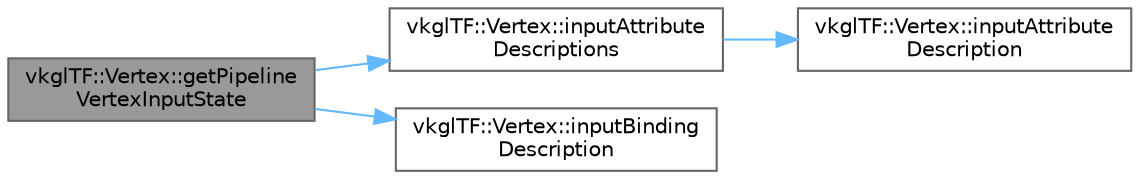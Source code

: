 digraph "vkglTF::Vertex::getPipelineVertexInputState"
{
 // LATEX_PDF_SIZE
  bgcolor="transparent";
  edge [fontname=Helvetica,fontsize=10,labelfontname=Helvetica,labelfontsize=10];
  node [fontname=Helvetica,fontsize=10,shape=box,height=0.2,width=0.4];
  rankdir="LR";
  Node1 [id="Node000001",label="vkglTF::Vertex::getPipeline\lVertexInputState",height=0.2,width=0.4,color="gray40", fillcolor="grey60", style="filled", fontcolor="black",tooltip="Returns the default pipeline vertex input state create info structure for the requested vertex compon..."];
  Node1 -> Node2 [id="edge1_Node000001_Node000002",color="steelblue1",style="solid",tooltip=" "];
  Node2 [id="Node000002",label="vkglTF::Vertex::inputAttribute\lDescriptions",height=0.2,width=0.4,color="grey40", fillcolor="white", style="filled",URL="$structvkgl_t_f_1_1_vertex.html#a67621b2137edf9db83fce5eb8fad19a5",tooltip=" "];
  Node2 -> Node3 [id="edge2_Node000002_Node000003",color="steelblue1",style="solid",tooltip=" "];
  Node3 [id="Node000003",label="vkglTF::Vertex::inputAttribute\lDescription",height=0.2,width=0.4,color="grey40", fillcolor="white", style="filled",URL="$structvkgl_t_f_1_1_vertex.html#a40f25d1fa2b03f72c03f07c8cdc605a9",tooltip=" "];
  Node1 -> Node4 [id="edge3_Node000001_Node000004",color="steelblue1",style="solid",tooltip=" "];
  Node4 [id="Node000004",label="vkglTF::Vertex::inputBinding\lDescription",height=0.2,width=0.4,color="grey40", fillcolor="white", style="filled",URL="$structvkgl_t_f_1_1_vertex.html#a5d1839a10029c69f9375f7140db6356f",tooltip=" "];
}

